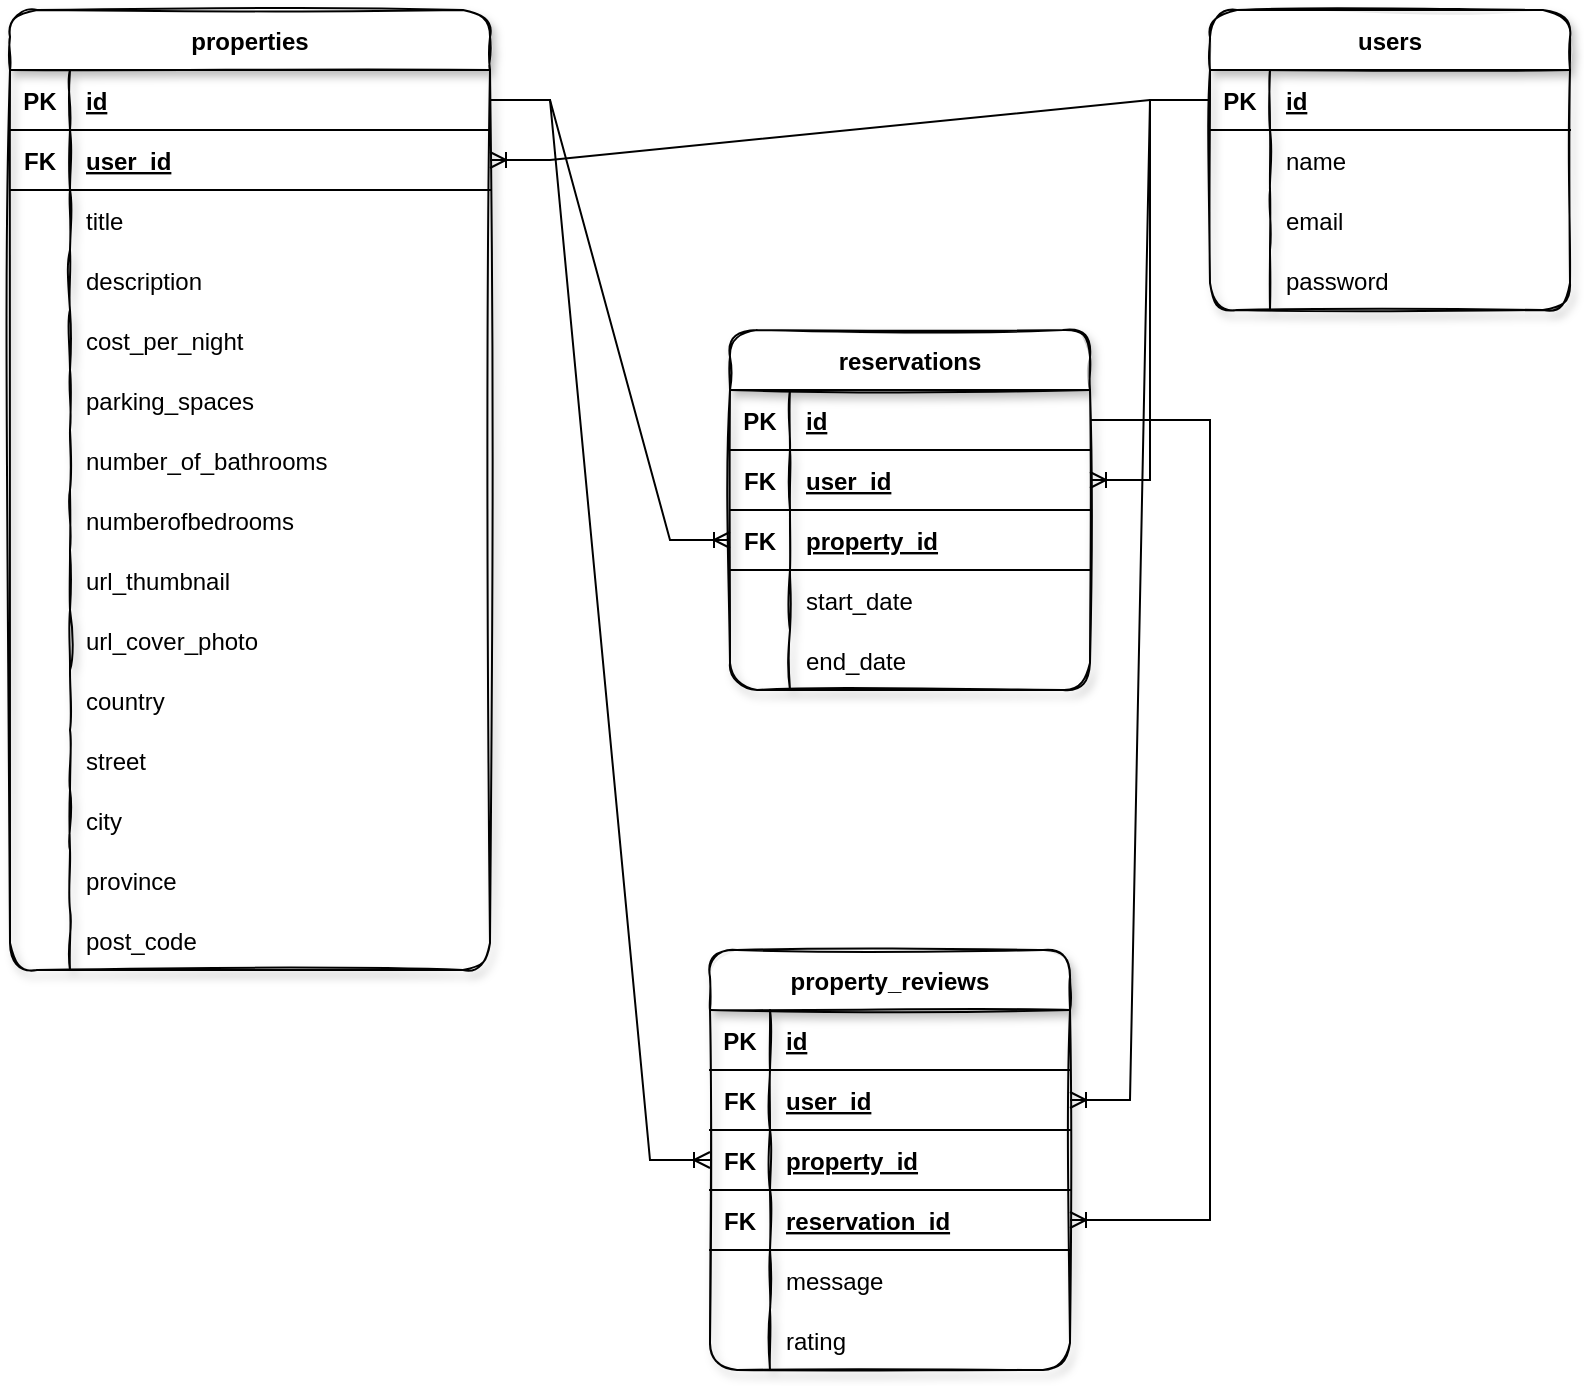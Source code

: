 <mxfile version="20.2.6" type="github"><diagram id="g6B705QSmiGFGT6_tdBn" name="Page-1"><mxGraphModel dx="1352" dy="1101" grid="1" gridSize="10" guides="1" tooltips="1" connect="1" arrows="1" fold="1" page="1" pageScale="1" pageWidth="850" pageHeight="1100" math="0" shadow="0"><root><mxCell id="0"/><mxCell id="1" parent="0"/><mxCell id="joi5wV33KqvpLV9Ipuve-1" value="users" style="shape=table;startSize=30;container=1;collapsible=1;childLayout=tableLayout;fixedRows=1;rowLines=0;fontStyle=1;align=center;resizeLast=1;shadow=1;rounded=1;sketch=1;" vertex="1" parent="1"><mxGeometry x="640" y="70" width="180" height="150" as="geometry"><mxRectangle x="40" y="70" width="70" height="30" as="alternateBounds"/></mxGeometry></mxCell><mxCell id="joi5wV33KqvpLV9Ipuve-2" value="" style="shape=tableRow;horizontal=0;startSize=0;swimlaneHead=0;swimlaneBody=0;fillColor=none;collapsible=0;dropTarget=0;points=[[0,0.5],[1,0.5]];portConstraint=eastwest;top=0;left=0;right=0;bottom=1;" vertex="1" parent="joi5wV33KqvpLV9Ipuve-1"><mxGeometry y="30" width="180" height="30" as="geometry"/></mxCell><mxCell id="joi5wV33KqvpLV9Ipuve-3" value="PK" style="shape=partialRectangle;connectable=0;fillColor=none;top=0;left=0;bottom=0;right=0;fontStyle=1;overflow=hidden;" vertex="1" parent="joi5wV33KqvpLV9Ipuve-2"><mxGeometry width="30" height="30" as="geometry"><mxRectangle width="30" height="30" as="alternateBounds"/></mxGeometry></mxCell><mxCell id="joi5wV33KqvpLV9Ipuve-4" value="id" style="shape=partialRectangle;connectable=0;fillColor=none;top=0;left=0;bottom=0;right=0;align=left;spacingLeft=6;fontStyle=5;overflow=hidden;" vertex="1" parent="joi5wV33KqvpLV9Ipuve-2"><mxGeometry x="30" width="150" height="30" as="geometry"><mxRectangle width="150" height="30" as="alternateBounds"/></mxGeometry></mxCell><mxCell id="joi5wV33KqvpLV9Ipuve-5" value="" style="shape=tableRow;horizontal=0;startSize=0;swimlaneHead=0;swimlaneBody=0;fillColor=none;collapsible=0;dropTarget=0;points=[[0,0.5],[1,0.5]];portConstraint=eastwest;top=0;left=0;right=0;bottom=0;" vertex="1" parent="joi5wV33KqvpLV9Ipuve-1"><mxGeometry y="60" width="180" height="30" as="geometry"/></mxCell><mxCell id="joi5wV33KqvpLV9Ipuve-6" value="" style="shape=partialRectangle;connectable=0;fillColor=none;top=0;left=0;bottom=0;right=0;editable=1;overflow=hidden;" vertex="1" parent="joi5wV33KqvpLV9Ipuve-5"><mxGeometry width="30" height="30" as="geometry"><mxRectangle width="30" height="30" as="alternateBounds"/></mxGeometry></mxCell><mxCell id="joi5wV33KqvpLV9Ipuve-7" value="name" style="shape=partialRectangle;connectable=0;fillColor=none;top=0;left=0;bottom=0;right=0;align=left;spacingLeft=6;overflow=hidden;" vertex="1" parent="joi5wV33KqvpLV9Ipuve-5"><mxGeometry x="30" width="150" height="30" as="geometry"><mxRectangle width="150" height="30" as="alternateBounds"/></mxGeometry></mxCell><mxCell id="joi5wV33KqvpLV9Ipuve-8" value="" style="shape=tableRow;horizontal=0;startSize=0;swimlaneHead=0;swimlaneBody=0;fillColor=none;collapsible=0;dropTarget=0;points=[[0,0.5],[1,0.5]];portConstraint=eastwest;top=0;left=0;right=0;bottom=0;" vertex="1" parent="joi5wV33KqvpLV9Ipuve-1"><mxGeometry y="90" width="180" height="30" as="geometry"/></mxCell><mxCell id="joi5wV33KqvpLV9Ipuve-9" value="" style="shape=partialRectangle;connectable=0;fillColor=none;top=0;left=0;bottom=0;right=0;editable=1;overflow=hidden;" vertex="1" parent="joi5wV33KqvpLV9Ipuve-8"><mxGeometry width="30" height="30" as="geometry"><mxRectangle width="30" height="30" as="alternateBounds"/></mxGeometry></mxCell><mxCell id="joi5wV33KqvpLV9Ipuve-10" value="email" style="shape=partialRectangle;connectable=0;fillColor=none;top=0;left=0;bottom=0;right=0;align=left;spacingLeft=6;overflow=hidden;" vertex="1" parent="joi5wV33KqvpLV9Ipuve-8"><mxGeometry x="30" width="150" height="30" as="geometry"><mxRectangle width="150" height="30" as="alternateBounds"/></mxGeometry></mxCell><mxCell id="joi5wV33KqvpLV9Ipuve-11" value="" style="shape=tableRow;horizontal=0;startSize=0;swimlaneHead=0;swimlaneBody=0;fillColor=none;collapsible=0;dropTarget=0;points=[[0,0.5],[1,0.5]];portConstraint=eastwest;top=0;left=0;right=0;bottom=0;" vertex="1" parent="joi5wV33KqvpLV9Ipuve-1"><mxGeometry y="120" width="180" height="30" as="geometry"/></mxCell><mxCell id="joi5wV33KqvpLV9Ipuve-12" value="" style="shape=partialRectangle;connectable=0;fillColor=none;top=0;left=0;bottom=0;right=0;editable=1;overflow=hidden;" vertex="1" parent="joi5wV33KqvpLV9Ipuve-11"><mxGeometry width="30" height="30" as="geometry"><mxRectangle width="30" height="30" as="alternateBounds"/></mxGeometry></mxCell><mxCell id="joi5wV33KqvpLV9Ipuve-13" value="password" style="shape=partialRectangle;connectable=0;fillColor=none;top=0;left=0;bottom=0;right=0;align=left;spacingLeft=6;overflow=hidden;" vertex="1" parent="joi5wV33KqvpLV9Ipuve-11"><mxGeometry x="30" width="150" height="30" as="geometry"><mxRectangle width="150" height="30" as="alternateBounds"/></mxGeometry></mxCell><mxCell id="joi5wV33KqvpLV9Ipuve-14" value="" style="shape=tableRow;horizontal=0;startSize=0;swimlaneHead=0;swimlaneBody=0;fillColor=none;collapsible=0;dropTarget=0;points=[[0,0.5],[1,0.5]];portConstraint=eastwest;top=0;left=0;right=0;bottom=0;" vertex="1" parent="1"><mxGeometry x="40" y="220" width="180" height="30" as="geometry"/></mxCell><mxCell id="joi5wV33KqvpLV9Ipuve-15" value="" style="shape=partialRectangle;connectable=0;fillColor=none;top=0;left=0;bottom=0;right=0;editable=1;overflow=hidden;" vertex="1" parent="joi5wV33KqvpLV9Ipuve-14"><mxGeometry width="30" height="30" as="geometry"><mxRectangle width="30" height="30" as="alternateBounds"/></mxGeometry></mxCell><mxCell id="joi5wV33KqvpLV9Ipuve-18" value="properties" style="shape=table;startSize=30;container=1;collapsible=1;childLayout=tableLayout;fixedRows=1;rowLines=0;fontStyle=1;align=center;resizeLast=1;shadow=1;rounded=1;sketch=1;" vertex="1" parent="1"><mxGeometry x="40" y="70" width="240" height="480" as="geometry"/></mxCell><mxCell id="joi5wV33KqvpLV9Ipuve-19" value="" style="shape=tableRow;horizontal=0;startSize=0;swimlaneHead=0;swimlaneBody=0;fillColor=none;collapsible=0;dropTarget=0;points=[[0,0.5],[1,0.5]];portConstraint=eastwest;top=0;left=0;right=0;bottom=1;shadow=0;" vertex="1" parent="joi5wV33KqvpLV9Ipuve-18"><mxGeometry y="30" width="240" height="30" as="geometry"/></mxCell><mxCell id="joi5wV33KqvpLV9Ipuve-20" value="PK" style="shape=partialRectangle;connectable=0;fillColor=none;top=0;left=0;bottom=0;right=0;fontStyle=1;overflow=hidden;shadow=0;" vertex="1" parent="joi5wV33KqvpLV9Ipuve-19"><mxGeometry width="30" height="30" as="geometry"><mxRectangle width="30" height="30" as="alternateBounds"/></mxGeometry></mxCell><mxCell id="joi5wV33KqvpLV9Ipuve-21" value="id" style="shape=partialRectangle;connectable=0;fillColor=none;top=0;left=0;bottom=0;right=0;align=left;spacingLeft=6;fontStyle=5;overflow=hidden;shadow=0;" vertex="1" parent="joi5wV33KqvpLV9Ipuve-19"><mxGeometry x="30" width="210" height="30" as="geometry"><mxRectangle width="210" height="30" as="alternateBounds"/></mxGeometry></mxCell><mxCell id="joi5wV33KqvpLV9Ipuve-168" value="" style="shape=tableRow;horizontal=0;startSize=0;swimlaneHead=0;swimlaneBody=0;fillColor=none;collapsible=0;dropTarget=0;points=[[0,0.5],[1,0.5]];portConstraint=eastwest;top=0;left=0;right=0;bottom=1;shadow=0;" vertex="1" parent="joi5wV33KqvpLV9Ipuve-18"><mxGeometry y="60" width="240" height="30" as="geometry"/></mxCell><mxCell id="joi5wV33KqvpLV9Ipuve-169" value="FK" style="shape=partialRectangle;connectable=0;fillColor=none;top=0;left=0;bottom=0;right=0;fontStyle=1;overflow=hidden;shadow=0;" vertex="1" parent="joi5wV33KqvpLV9Ipuve-168"><mxGeometry width="30" height="30" as="geometry"><mxRectangle width="30" height="30" as="alternateBounds"/></mxGeometry></mxCell><mxCell id="joi5wV33KqvpLV9Ipuve-170" value="user_id" style="shape=partialRectangle;connectable=0;fillColor=none;top=0;left=0;bottom=0;right=0;align=left;spacingLeft=6;fontStyle=5;overflow=hidden;shadow=0;" vertex="1" parent="joi5wV33KqvpLV9Ipuve-168"><mxGeometry x="30" width="210" height="30" as="geometry"><mxRectangle width="210" height="30" as="alternateBounds"/></mxGeometry></mxCell><mxCell id="joi5wV33KqvpLV9Ipuve-22" value="" style="shape=tableRow;horizontal=0;startSize=0;swimlaneHead=0;swimlaneBody=0;fillColor=none;collapsible=0;dropTarget=0;points=[[0,0.5],[1,0.5]];portConstraint=eastwest;top=0;left=0;right=0;bottom=0;shadow=0;" vertex="1" parent="joi5wV33KqvpLV9Ipuve-18"><mxGeometry y="90" width="240" height="30" as="geometry"/></mxCell><mxCell id="joi5wV33KqvpLV9Ipuve-23" value="" style="shape=partialRectangle;connectable=0;fillColor=none;top=0;left=0;bottom=0;right=0;editable=1;overflow=hidden;shadow=0;" vertex="1" parent="joi5wV33KqvpLV9Ipuve-22"><mxGeometry width="30" height="30" as="geometry"><mxRectangle width="30" height="30" as="alternateBounds"/></mxGeometry></mxCell><mxCell id="joi5wV33KqvpLV9Ipuve-24" value="title" style="shape=partialRectangle;connectable=0;fillColor=none;top=0;left=0;bottom=0;right=0;align=left;spacingLeft=6;overflow=hidden;shadow=0;" vertex="1" parent="joi5wV33KqvpLV9Ipuve-22"><mxGeometry x="30" width="210" height="30" as="geometry"><mxRectangle width="210" height="30" as="alternateBounds"/></mxGeometry></mxCell><mxCell id="joi5wV33KqvpLV9Ipuve-25" value="" style="shape=tableRow;horizontal=0;startSize=0;swimlaneHead=0;swimlaneBody=0;fillColor=none;collapsible=0;dropTarget=0;points=[[0,0.5],[1,0.5]];portConstraint=eastwest;top=0;left=0;right=0;bottom=0;shadow=0;" vertex="1" parent="joi5wV33KqvpLV9Ipuve-18"><mxGeometry y="120" width="240" height="30" as="geometry"/></mxCell><mxCell id="joi5wV33KqvpLV9Ipuve-26" value="" style="shape=partialRectangle;connectable=0;fillColor=none;top=0;left=0;bottom=0;right=0;editable=1;overflow=hidden;shadow=0;" vertex="1" parent="joi5wV33KqvpLV9Ipuve-25"><mxGeometry width="30" height="30" as="geometry"><mxRectangle width="30" height="30" as="alternateBounds"/></mxGeometry></mxCell><mxCell id="joi5wV33KqvpLV9Ipuve-27" value="description" style="shape=partialRectangle;connectable=0;fillColor=none;top=0;left=0;bottom=0;right=0;align=left;spacingLeft=6;overflow=hidden;shadow=0;" vertex="1" parent="joi5wV33KqvpLV9Ipuve-25"><mxGeometry x="30" width="210" height="30" as="geometry"><mxRectangle width="210" height="30" as="alternateBounds"/></mxGeometry></mxCell><mxCell id="joi5wV33KqvpLV9Ipuve-28" value="" style="shape=tableRow;horizontal=0;startSize=0;swimlaneHead=0;swimlaneBody=0;fillColor=none;collapsible=0;dropTarget=0;points=[[0,0.5],[1,0.5]];portConstraint=eastwest;top=0;left=0;right=0;bottom=0;shadow=0;" vertex="1" parent="joi5wV33KqvpLV9Ipuve-18"><mxGeometry y="150" width="240" height="30" as="geometry"/></mxCell><mxCell id="joi5wV33KqvpLV9Ipuve-29" value="" style="shape=partialRectangle;connectable=0;fillColor=none;top=0;left=0;bottom=0;right=0;editable=1;overflow=hidden;shadow=0;" vertex="1" parent="joi5wV33KqvpLV9Ipuve-28"><mxGeometry width="30" height="30" as="geometry"><mxRectangle width="30" height="30" as="alternateBounds"/></mxGeometry></mxCell><mxCell id="joi5wV33KqvpLV9Ipuve-30" value="cost_per_night" style="shape=partialRectangle;connectable=0;fillColor=none;top=0;left=0;bottom=0;right=0;align=left;spacingLeft=6;overflow=hidden;shadow=0;" vertex="1" parent="joi5wV33KqvpLV9Ipuve-28"><mxGeometry x="30" width="210" height="30" as="geometry"><mxRectangle width="210" height="30" as="alternateBounds"/></mxGeometry></mxCell><mxCell id="joi5wV33KqvpLV9Ipuve-92" value="" style="shape=tableRow;horizontal=0;startSize=0;swimlaneHead=0;swimlaneBody=0;fillColor=none;collapsible=0;dropTarget=0;points=[[0,0.5],[1,0.5]];portConstraint=eastwest;top=0;left=0;right=0;bottom=0;shadow=0;" vertex="1" parent="joi5wV33KqvpLV9Ipuve-18"><mxGeometry y="180" width="240" height="30" as="geometry"/></mxCell><mxCell id="joi5wV33KqvpLV9Ipuve-93" value="" style="shape=partialRectangle;connectable=0;fillColor=none;top=0;left=0;bottom=0;right=0;editable=1;overflow=hidden;shadow=0;" vertex="1" parent="joi5wV33KqvpLV9Ipuve-92"><mxGeometry width="30" height="30" as="geometry"><mxRectangle width="30" height="30" as="alternateBounds"/></mxGeometry></mxCell><mxCell id="joi5wV33KqvpLV9Ipuve-94" value="parking_spaces" style="shape=partialRectangle;connectable=0;fillColor=none;top=0;left=0;bottom=0;right=0;align=left;spacingLeft=6;overflow=hidden;shadow=0;" vertex="1" parent="joi5wV33KqvpLV9Ipuve-92"><mxGeometry x="30" width="210" height="30" as="geometry"><mxRectangle width="210" height="30" as="alternateBounds"/></mxGeometry></mxCell><mxCell id="joi5wV33KqvpLV9Ipuve-95" value="" style="shape=tableRow;horizontal=0;startSize=0;swimlaneHead=0;swimlaneBody=0;fillColor=none;collapsible=0;dropTarget=0;points=[[0,0.5],[1,0.5]];portConstraint=eastwest;top=0;left=0;right=0;bottom=0;shadow=0;" vertex="1" parent="joi5wV33KqvpLV9Ipuve-18"><mxGeometry y="210" width="240" height="30" as="geometry"/></mxCell><mxCell id="joi5wV33KqvpLV9Ipuve-96" value="" style="shape=partialRectangle;connectable=0;fillColor=none;top=0;left=0;bottom=0;right=0;editable=1;overflow=hidden;shadow=0;" vertex="1" parent="joi5wV33KqvpLV9Ipuve-95"><mxGeometry width="30" height="30" as="geometry"><mxRectangle width="30" height="30" as="alternateBounds"/></mxGeometry></mxCell><mxCell id="joi5wV33KqvpLV9Ipuve-97" value="number_of_bathrooms" style="shape=partialRectangle;connectable=0;fillColor=none;top=0;left=0;bottom=0;right=0;align=left;spacingLeft=6;overflow=hidden;shadow=0;" vertex="1" parent="joi5wV33KqvpLV9Ipuve-95"><mxGeometry x="30" width="210" height="30" as="geometry"><mxRectangle width="210" height="30" as="alternateBounds"/></mxGeometry></mxCell><mxCell id="joi5wV33KqvpLV9Ipuve-98" value="" style="shape=tableRow;horizontal=0;startSize=0;swimlaneHead=0;swimlaneBody=0;fillColor=none;collapsible=0;dropTarget=0;points=[[0,0.5],[1,0.5]];portConstraint=eastwest;top=0;left=0;right=0;bottom=0;shadow=0;" vertex="1" parent="joi5wV33KqvpLV9Ipuve-18"><mxGeometry y="240" width="240" height="30" as="geometry"/></mxCell><mxCell id="joi5wV33KqvpLV9Ipuve-99" value="" style="shape=partialRectangle;connectable=0;fillColor=none;top=0;left=0;bottom=0;right=0;editable=1;overflow=hidden;shadow=0;" vertex="1" parent="joi5wV33KqvpLV9Ipuve-98"><mxGeometry width="30" height="30" as="geometry"><mxRectangle width="30" height="30" as="alternateBounds"/></mxGeometry></mxCell><mxCell id="joi5wV33KqvpLV9Ipuve-100" value="numberofbedrooms" style="shape=partialRectangle;connectable=0;fillColor=none;top=0;left=0;bottom=0;right=0;align=left;spacingLeft=6;overflow=hidden;shadow=0;" vertex="1" parent="joi5wV33KqvpLV9Ipuve-98"><mxGeometry x="30" width="210" height="30" as="geometry"><mxRectangle width="210" height="30" as="alternateBounds"/></mxGeometry></mxCell><mxCell id="joi5wV33KqvpLV9Ipuve-101" value="" style="shape=tableRow;horizontal=0;startSize=0;swimlaneHead=0;swimlaneBody=0;fillColor=none;collapsible=0;dropTarget=0;points=[[0,0.5],[1,0.5]];portConstraint=eastwest;top=0;left=0;right=0;bottom=0;shadow=0;" vertex="1" parent="joi5wV33KqvpLV9Ipuve-18"><mxGeometry y="270" width="240" height="30" as="geometry"/></mxCell><mxCell id="joi5wV33KqvpLV9Ipuve-102" value="" style="shape=partialRectangle;connectable=0;fillColor=none;top=0;left=0;bottom=0;right=0;editable=1;overflow=hidden;shadow=0;" vertex="1" parent="joi5wV33KqvpLV9Ipuve-101"><mxGeometry width="30" height="30" as="geometry"><mxRectangle width="30" height="30" as="alternateBounds"/></mxGeometry></mxCell><mxCell id="joi5wV33KqvpLV9Ipuve-103" value="url_thumbnail" style="shape=partialRectangle;connectable=0;fillColor=none;top=0;left=0;bottom=0;right=0;align=left;spacingLeft=6;overflow=hidden;shadow=0;" vertex="1" parent="joi5wV33KqvpLV9Ipuve-101"><mxGeometry x="30" width="210" height="30" as="geometry"><mxRectangle width="210" height="30" as="alternateBounds"/></mxGeometry></mxCell><mxCell id="joi5wV33KqvpLV9Ipuve-104" value="" style="shape=tableRow;horizontal=0;startSize=0;swimlaneHead=0;swimlaneBody=0;fillColor=none;collapsible=0;dropTarget=0;points=[[0,0.5],[1,0.5]];portConstraint=eastwest;top=0;left=0;right=0;bottom=0;shadow=0;" vertex="1" parent="joi5wV33KqvpLV9Ipuve-18"><mxGeometry y="300" width="240" height="30" as="geometry"/></mxCell><mxCell id="joi5wV33KqvpLV9Ipuve-105" value="" style="shape=partialRectangle;connectable=0;fillColor=none;top=0;left=0;bottom=0;right=0;editable=1;overflow=hidden;shadow=0;" vertex="1" parent="joi5wV33KqvpLV9Ipuve-104"><mxGeometry width="30" height="30" as="geometry"><mxRectangle width="30" height="30" as="alternateBounds"/></mxGeometry></mxCell><mxCell id="joi5wV33KqvpLV9Ipuve-106" value="url_cover_photo" style="shape=partialRectangle;connectable=0;fillColor=none;top=0;left=0;bottom=0;right=0;align=left;spacingLeft=6;overflow=hidden;shadow=0;" vertex="1" parent="joi5wV33KqvpLV9Ipuve-104"><mxGeometry x="30" width="210" height="30" as="geometry"><mxRectangle width="210" height="30" as="alternateBounds"/></mxGeometry></mxCell><mxCell id="joi5wV33KqvpLV9Ipuve-137" value="" style="shape=tableRow;horizontal=0;startSize=0;swimlaneHead=0;swimlaneBody=0;fillColor=none;collapsible=0;dropTarget=0;points=[[0,0.5],[1,0.5]];portConstraint=eastwest;top=0;left=0;right=0;bottom=0;shadow=0;" vertex="1" parent="joi5wV33KqvpLV9Ipuve-18"><mxGeometry y="330" width="240" height="30" as="geometry"/></mxCell><mxCell id="joi5wV33KqvpLV9Ipuve-138" value="" style="shape=partialRectangle;connectable=0;fillColor=none;top=0;left=0;bottom=0;right=0;editable=1;overflow=hidden;shadow=0;" vertex="1" parent="joi5wV33KqvpLV9Ipuve-137"><mxGeometry width="30" height="30" as="geometry"><mxRectangle width="30" height="30" as="alternateBounds"/></mxGeometry></mxCell><mxCell id="joi5wV33KqvpLV9Ipuve-139" value="country" style="shape=partialRectangle;connectable=0;fillColor=none;top=0;left=0;bottom=0;right=0;align=left;spacingLeft=6;overflow=hidden;shadow=0;" vertex="1" parent="joi5wV33KqvpLV9Ipuve-137"><mxGeometry x="30" width="210" height="30" as="geometry"><mxRectangle width="210" height="30" as="alternateBounds"/></mxGeometry></mxCell><mxCell id="joi5wV33KqvpLV9Ipuve-140" value="" style="shape=tableRow;horizontal=0;startSize=0;swimlaneHead=0;swimlaneBody=0;fillColor=none;collapsible=0;dropTarget=0;points=[[0,0.5],[1,0.5]];portConstraint=eastwest;top=0;left=0;right=0;bottom=0;shadow=0;" vertex="1" parent="joi5wV33KqvpLV9Ipuve-18"><mxGeometry y="360" width="240" height="30" as="geometry"/></mxCell><mxCell id="joi5wV33KqvpLV9Ipuve-141" value="" style="shape=partialRectangle;connectable=0;fillColor=none;top=0;left=0;bottom=0;right=0;editable=1;overflow=hidden;shadow=0;" vertex="1" parent="joi5wV33KqvpLV9Ipuve-140"><mxGeometry width="30" height="30" as="geometry"><mxRectangle width="30" height="30" as="alternateBounds"/></mxGeometry></mxCell><mxCell id="joi5wV33KqvpLV9Ipuve-142" value="street" style="shape=partialRectangle;connectable=0;fillColor=none;top=0;left=0;bottom=0;right=0;align=left;spacingLeft=6;overflow=hidden;shadow=0;" vertex="1" parent="joi5wV33KqvpLV9Ipuve-140"><mxGeometry x="30" width="210" height="30" as="geometry"><mxRectangle width="210" height="30" as="alternateBounds"/></mxGeometry></mxCell><mxCell id="joi5wV33KqvpLV9Ipuve-143" value="" style="shape=tableRow;horizontal=0;startSize=0;swimlaneHead=0;swimlaneBody=0;fillColor=none;collapsible=0;dropTarget=0;points=[[0,0.5],[1,0.5]];portConstraint=eastwest;top=0;left=0;right=0;bottom=0;shadow=0;" vertex="1" parent="joi5wV33KqvpLV9Ipuve-18"><mxGeometry y="390" width="240" height="30" as="geometry"/></mxCell><mxCell id="joi5wV33KqvpLV9Ipuve-144" value="" style="shape=partialRectangle;connectable=0;fillColor=none;top=0;left=0;bottom=0;right=0;editable=1;overflow=hidden;shadow=0;" vertex="1" parent="joi5wV33KqvpLV9Ipuve-143"><mxGeometry width="30" height="30" as="geometry"><mxRectangle width="30" height="30" as="alternateBounds"/></mxGeometry></mxCell><mxCell id="joi5wV33KqvpLV9Ipuve-145" value="city" style="shape=partialRectangle;connectable=0;fillColor=none;top=0;left=0;bottom=0;right=0;align=left;spacingLeft=6;overflow=hidden;shadow=0;" vertex="1" parent="joi5wV33KqvpLV9Ipuve-143"><mxGeometry x="30" width="210" height="30" as="geometry"><mxRectangle width="210" height="30" as="alternateBounds"/></mxGeometry></mxCell><mxCell id="joi5wV33KqvpLV9Ipuve-146" value="" style="shape=tableRow;horizontal=0;startSize=0;swimlaneHead=0;swimlaneBody=0;fillColor=none;collapsible=0;dropTarget=0;points=[[0,0.5],[1,0.5]];portConstraint=eastwest;top=0;left=0;right=0;bottom=0;shadow=0;" vertex="1" parent="joi5wV33KqvpLV9Ipuve-18"><mxGeometry y="420" width="240" height="30" as="geometry"/></mxCell><mxCell id="joi5wV33KqvpLV9Ipuve-147" value="" style="shape=partialRectangle;connectable=0;fillColor=none;top=0;left=0;bottom=0;right=0;editable=1;overflow=hidden;shadow=0;" vertex="1" parent="joi5wV33KqvpLV9Ipuve-146"><mxGeometry width="30" height="30" as="geometry"><mxRectangle width="30" height="30" as="alternateBounds"/></mxGeometry></mxCell><mxCell id="joi5wV33KqvpLV9Ipuve-148" value="province" style="shape=partialRectangle;connectable=0;fillColor=none;top=0;left=0;bottom=0;right=0;align=left;spacingLeft=6;overflow=hidden;shadow=0;" vertex="1" parent="joi5wV33KqvpLV9Ipuve-146"><mxGeometry x="30" width="210" height="30" as="geometry"><mxRectangle width="210" height="30" as="alternateBounds"/></mxGeometry></mxCell><mxCell id="joi5wV33KqvpLV9Ipuve-149" value="" style="shape=tableRow;horizontal=0;startSize=0;swimlaneHead=0;swimlaneBody=0;fillColor=none;collapsible=0;dropTarget=0;points=[[0,0.5],[1,0.5]];portConstraint=eastwest;top=0;left=0;right=0;bottom=0;shadow=0;" vertex="1" parent="joi5wV33KqvpLV9Ipuve-18"><mxGeometry y="450" width="240" height="30" as="geometry"/></mxCell><mxCell id="joi5wV33KqvpLV9Ipuve-150" value="" style="shape=partialRectangle;connectable=0;fillColor=none;top=0;left=0;bottom=0;right=0;editable=1;overflow=hidden;shadow=0;" vertex="1" parent="joi5wV33KqvpLV9Ipuve-149"><mxGeometry width="30" height="30" as="geometry"><mxRectangle width="30" height="30" as="alternateBounds"/></mxGeometry></mxCell><mxCell id="joi5wV33KqvpLV9Ipuve-151" value="post_code" style="shape=partialRectangle;connectable=0;fillColor=none;top=0;left=0;bottom=0;right=0;align=left;spacingLeft=6;overflow=hidden;shadow=0;" vertex="1" parent="joi5wV33KqvpLV9Ipuve-149"><mxGeometry x="30" width="210" height="30" as="geometry"><mxRectangle width="210" height="30" as="alternateBounds"/></mxGeometry></mxCell><mxCell id="joi5wV33KqvpLV9Ipuve-32" value="" style="shape=partialRectangle;connectable=0;fillColor=none;top=0;left=0;bottom=0;right=0;align=left;spacingLeft=6;overflow=hidden;shadow=0;" vertex="1" parent="1"><mxGeometry x="300" y="660" width="150" height="30" as="geometry"><mxRectangle width="150" height="30" as="alternateBounds"/></mxGeometry></mxCell><mxCell id="joi5wV33KqvpLV9Ipuve-50" value="" style="shape=partialRectangle;connectable=0;fillColor=none;top=0;left=0;bottom=0;right=0;align=left;spacingLeft=6;overflow=hidden;shadow=0;" vertex="1" parent="1"><mxGeometry x="380" y="710" width="150" height="30" as="geometry"><mxRectangle width="150" height="30" as="alternateBounds"/></mxGeometry></mxCell><mxCell id="joi5wV33KqvpLV9Ipuve-56" value="" style="shape=partialRectangle;connectable=0;fillColor=none;top=0;left=0;bottom=0;right=0;align=left;spacingLeft=6;overflow=hidden;shadow=0;" vertex="1" parent="1"><mxGeometry x="70" y="700" width="150" height="30" as="geometry"><mxRectangle width="150" height="30" as="alternateBounds"/></mxGeometry></mxCell><mxCell id="joi5wV33KqvpLV9Ipuve-155" value="reservations" style="shape=table;startSize=30;container=1;collapsible=1;childLayout=tableLayout;fixedRows=1;rowLines=0;fontStyle=1;align=center;resizeLast=1;rounded=1;shadow=1;sketch=1;strokeColor=default;strokeWidth=1;gradientColor=none;" vertex="1" parent="1"><mxGeometry x="400" y="230" width="180" height="180" as="geometry"/></mxCell><mxCell id="joi5wV33KqvpLV9Ipuve-156" value="" style="shape=tableRow;horizontal=0;startSize=0;swimlaneHead=0;swimlaneBody=0;fillColor=none;collapsible=0;dropTarget=0;points=[[0,0.5],[1,0.5]];portConstraint=eastwest;top=0;left=0;right=0;bottom=1;rounded=0;shadow=0;sketch=0;strokeColor=default;strokeWidth=1;" vertex="1" parent="joi5wV33KqvpLV9Ipuve-155"><mxGeometry y="30" width="180" height="30" as="geometry"/></mxCell><mxCell id="joi5wV33KqvpLV9Ipuve-157" value="PK" style="shape=partialRectangle;connectable=0;fillColor=none;top=0;left=0;bottom=0;right=0;fontStyle=1;overflow=hidden;rounded=0;shadow=0;sketch=0;strokeColor=default;strokeWidth=1;" vertex="1" parent="joi5wV33KqvpLV9Ipuve-156"><mxGeometry width="30" height="30" as="geometry"><mxRectangle width="30" height="30" as="alternateBounds"/></mxGeometry></mxCell><mxCell id="joi5wV33KqvpLV9Ipuve-158" value="id" style="shape=partialRectangle;connectable=0;fillColor=none;top=0;left=0;bottom=0;right=0;align=left;spacingLeft=6;fontStyle=5;overflow=hidden;rounded=0;shadow=0;sketch=0;strokeColor=default;strokeWidth=1;" vertex="1" parent="joi5wV33KqvpLV9Ipuve-156"><mxGeometry x="30" width="150" height="30" as="geometry"><mxRectangle width="150" height="30" as="alternateBounds"/></mxGeometry></mxCell><mxCell id="joi5wV33KqvpLV9Ipuve-171" value="" style="shape=tableRow;horizontal=0;startSize=0;swimlaneHead=0;swimlaneBody=0;fillColor=none;collapsible=0;dropTarget=0;points=[[0,0.5],[1,0.5]];portConstraint=eastwest;top=0;left=0;right=0;bottom=1;rounded=0;shadow=0;sketch=0;strokeColor=default;strokeWidth=1;" vertex="1" parent="joi5wV33KqvpLV9Ipuve-155"><mxGeometry y="60" width="180" height="30" as="geometry"/></mxCell><mxCell id="joi5wV33KqvpLV9Ipuve-172" value="FK" style="shape=partialRectangle;connectable=0;fillColor=none;top=0;left=0;bottom=0;right=0;fontStyle=1;overflow=hidden;rounded=0;shadow=0;sketch=0;strokeColor=default;strokeWidth=1;" vertex="1" parent="joi5wV33KqvpLV9Ipuve-171"><mxGeometry width="30" height="30" as="geometry"><mxRectangle width="30" height="30" as="alternateBounds"/></mxGeometry></mxCell><mxCell id="joi5wV33KqvpLV9Ipuve-173" value="user_id" style="shape=partialRectangle;connectable=0;fillColor=none;top=0;left=0;bottom=0;right=0;align=left;spacingLeft=6;fontStyle=5;overflow=hidden;rounded=0;shadow=0;sketch=0;strokeColor=default;strokeWidth=1;" vertex="1" parent="joi5wV33KqvpLV9Ipuve-171"><mxGeometry x="30" width="150" height="30" as="geometry"><mxRectangle width="150" height="30" as="alternateBounds"/></mxGeometry></mxCell><mxCell id="joi5wV33KqvpLV9Ipuve-174" value="" style="shape=tableRow;horizontal=0;startSize=0;swimlaneHead=0;swimlaneBody=0;fillColor=none;collapsible=0;dropTarget=0;points=[[0,0.5],[1,0.5]];portConstraint=eastwest;top=0;left=0;right=0;bottom=1;rounded=0;shadow=0;sketch=0;strokeColor=default;strokeWidth=1;" vertex="1" parent="joi5wV33KqvpLV9Ipuve-155"><mxGeometry y="90" width="180" height="30" as="geometry"/></mxCell><mxCell id="joi5wV33KqvpLV9Ipuve-175" value="FK" style="shape=partialRectangle;connectable=0;fillColor=none;top=0;left=0;bottom=0;right=0;fontStyle=1;overflow=hidden;rounded=0;shadow=0;sketch=0;strokeColor=default;strokeWidth=1;" vertex="1" parent="joi5wV33KqvpLV9Ipuve-174"><mxGeometry width="30" height="30" as="geometry"><mxRectangle width="30" height="30" as="alternateBounds"/></mxGeometry></mxCell><mxCell id="joi5wV33KqvpLV9Ipuve-176" value="property_id" style="shape=partialRectangle;connectable=0;fillColor=none;top=0;left=0;bottom=0;right=0;align=left;spacingLeft=6;fontStyle=5;overflow=hidden;rounded=0;shadow=0;sketch=0;strokeColor=default;strokeWidth=1;" vertex="1" parent="joi5wV33KqvpLV9Ipuve-174"><mxGeometry x="30" width="150" height="30" as="geometry"><mxRectangle width="150" height="30" as="alternateBounds"/></mxGeometry></mxCell><mxCell id="joi5wV33KqvpLV9Ipuve-159" value="" style="shape=tableRow;horizontal=0;startSize=0;swimlaneHead=0;swimlaneBody=0;fillColor=none;collapsible=0;dropTarget=0;points=[[0,0.5],[1,0.5]];portConstraint=eastwest;top=0;left=0;right=0;bottom=0;rounded=0;shadow=0;sketch=0;strokeColor=default;strokeWidth=1;" vertex="1" parent="joi5wV33KqvpLV9Ipuve-155"><mxGeometry y="120" width="180" height="30" as="geometry"/></mxCell><mxCell id="joi5wV33KqvpLV9Ipuve-160" value="" style="shape=partialRectangle;connectable=0;fillColor=none;top=0;left=0;bottom=0;right=0;editable=1;overflow=hidden;rounded=0;shadow=0;sketch=0;strokeColor=default;strokeWidth=1;" vertex="1" parent="joi5wV33KqvpLV9Ipuve-159"><mxGeometry width="30" height="30" as="geometry"><mxRectangle width="30" height="30" as="alternateBounds"/></mxGeometry></mxCell><mxCell id="joi5wV33KqvpLV9Ipuve-161" value="start_date" style="shape=partialRectangle;connectable=0;fillColor=none;top=0;left=0;bottom=0;right=0;align=left;spacingLeft=6;overflow=hidden;rounded=0;shadow=0;sketch=0;strokeColor=default;strokeWidth=1;" vertex="1" parent="joi5wV33KqvpLV9Ipuve-159"><mxGeometry x="30" width="150" height="30" as="geometry"><mxRectangle width="150" height="30" as="alternateBounds"/></mxGeometry></mxCell><mxCell id="joi5wV33KqvpLV9Ipuve-162" value="" style="shape=tableRow;horizontal=0;startSize=0;swimlaneHead=0;swimlaneBody=0;fillColor=none;collapsible=0;dropTarget=0;points=[[0,0.5],[1,0.5]];portConstraint=eastwest;top=0;left=0;right=0;bottom=0;rounded=0;shadow=0;sketch=0;strokeColor=default;strokeWidth=1;" vertex="1" parent="joi5wV33KqvpLV9Ipuve-155"><mxGeometry y="150" width="180" height="30" as="geometry"/></mxCell><mxCell id="joi5wV33KqvpLV9Ipuve-163" value="" style="shape=partialRectangle;connectable=0;fillColor=none;top=0;left=0;bottom=0;right=0;editable=1;overflow=hidden;rounded=0;shadow=0;sketch=0;strokeColor=default;strokeWidth=1;" vertex="1" parent="joi5wV33KqvpLV9Ipuve-162"><mxGeometry width="30" height="30" as="geometry"><mxRectangle width="30" height="30" as="alternateBounds"/></mxGeometry></mxCell><mxCell id="joi5wV33KqvpLV9Ipuve-164" value="end_date" style="shape=partialRectangle;connectable=0;fillColor=none;top=0;left=0;bottom=0;right=0;align=left;spacingLeft=6;overflow=hidden;rounded=0;shadow=0;sketch=0;strokeColor=default;strokeWidth=1;" vertex="1" parent="joi5wV33KqvpLV9Ipuve-162"><mxGeometry x="30" width="150" height="30" as="geometry"><mxRectangle width="150" height="30" as="alternateBounds"/></mxGeometry></mxCell><mxCell id="joi5wV33KqvpLV9Ipuve-177" value="property_reviews" style="shape=table;startSize=30;container=1;collapsible=1;childLayout=tableLayout;fixedRows=1;rowLines=0;fontStyle=1;align=center;resizeLast=1;rounded=1;shadow=1;sketch=1;strokeColor=default;strokeWidth=1;gradientColor=none;" vertex="1" parent="1"><mxGeometry x="390" y="540" width="180" height="210" as="geometry"/></mxCell><mxCell id="joi5wV33KqvpLV9Ipuve-178" value="" style="shape=tableRow;horizontal=0;startSize=0;swimlaneHead=0;swimlaneBody=0;fillColor=none;collapsible=0;dropTarget=0;points=[[0,0.5],[1,0.5]];portConstraint=eastwest;top=0;left=0;right=0;bottom=1;rounded=0;shadow=0;sketch=0;strokeColor=default;strokeWidth=1;" vertex="1" parent="joi5wV33KqvpLV9Ipuve-177"><mxGeometry y="30" width="180" height="30" as="geometry"/></mxCell><mxCell id="joi5wV33KqvpLV9Ipuve-179" value="PK" style="shape=partialRectangle;connectable=0;fillColor=none;top=0;left=0;bottom=0;right=0;fontStyle=1;overflow=hidden;rounded=0;shadow=0;sketch=0;strokeColor=default;strokeWidth=1;" vertex="1" parent="joi5wV33KqvpLV9Ipuve-178"><mxGeometry width="30" height="30" as="geometry"><mxRectangle width="30" height="30" as="alternateBounds"/></mxGeometry></mxCell><mxCell id="joi5wV33KqvpLV9Ipuve-180" value="id" style="shape=partialRectangle;connectable=0;fillColor=none;top=0;left=0;bottom=0;right=0;align=left;spacingLeft=6;fontStyle=5;overflow=hidden;rounded=0;shadow=0;sketch=0;strokeColor=default;strokeWidth=1;" vertex="1" parent="joi5wV33KqvpLV9Ipuve-178"><mxGeometry x="30" width="150" height="30" as="geometry"><mxRectangle width="150" height="30" as="alternateBounds"/></mxGeometry></mxCell><mxCell id="joi5wV33KqvpLV9Ipuve-190" value="" style="shape=tableRow;horizontal=0;startSize=0;swimlaneHead=0;swimlaneBody=0;fillColor=none;collapsible=0;dropTarget=0;points=[[0,0.5],[1,0.5]];portConstraint=eastwest;top=0;left=0;right=0;bottom=1;rounded=0;shadow=0;sketch=0;strokeColor=default;strokeWidth=1;" vertex="1" parent="joi5wV33KqvpLV9Ipuve-177"><mxGeometry y="60" width="180" height="30" as="geometry"/></mxCell><mxCell id="joi5wV33KqvpLV9Ipuve-191" value="FK" style="shape=partialRectangle;connectable=0;fillColor=none;top=0;left=0;bottom=0;right=0;fontStyle=1;overflow=hidden;rounded=0;shadow=0;sketch=0;strokeColor=default;strokeWidth=1;" vertex="1" parent="joi5wV33KqvpLV9Ipuve-190"><mxGeometry width="30" height="30" as="geometry"><mxRectangle width="30" height="30" as="alternateBounds"/></mxGeometry></mxCell><mxCell id="joi5wV33KqvpLV9Ipuve-192" value="user_id" style="shape=partialRectangle;connectable=0;fillColor=none;top=0;left=0;bottom=0;right=0;align=left;spacingLeft=6;fontStyle=5;overflow=hidden;rounded=0;shadow=0;sketch=0;strokeColor=default;strokeWidth=1;" vertex="1" parent="joi5wV33KqvpLV9Ipuve-190"><mxGeometry x="30" width="150" height="30" as="geometry"><mxRectangle width="150" height="30" as="alternateBounds"/></mxGeometry></mxCell><mxCell id="joi5wV33KqvpLV9Ipuve-193" value="" style="shape=tableRow;horizontal=0;startSize=0;swimlaneHead=0;swimlaneBody=0;fillColor=none;collapsible=0;dropTarget=0;points=[[0,0.5],[1,0.5]];portConstraint=eastwest;top=0;left=0;right=0;bottom=1;rounded=0;shadow=0;sketch=0;strokeColor=default;strokeWidth=1;" vertex="1" parent="joi5wV33KqvpLV9Ipuve-177"><mxGeometry y="90" width="180" height="30" as="geometry"/></mxCell><mxCell id="joi5wV33KqvpLV9Ipuve-194" value="FK" style="shape=partialRectangle;connectable=0;fillColor=none;top=0;left=0;bottom=0;right=0;fontStyle=1;overflow=hidden;rounded=0;shadow=0;sketch=0;strokeColor=default;strokeWidth=1;" vertex="1" parent="joi5wV33KqvpLV9Ipuve-193"><mxGeometry width="30" height="30" as="geometry"><mxRectangle width="30" height="30" as="alternateBounds"/></mxGeometry></mxCell><mxCell id="joi5wV33KqvpLV9Ipuve-195" value="property_id" style="shape=partialRectangle;connectable=0;fillColor=none;top=0;left=0;bottom=0;right=0;align=left;spacingLeft=6;fontStyle=5;overflow=hidden;rounded=0;shadow=0;sketch=0;strokeColor=default;strokeWidth=1;" vertex="1" parent="joi5wV33KqvpLV9Ipuve-193"><mxGeometry x="30" width="150" height="30" as="geometry"><mxRectangle width="150" height="30" as="alternateBounds"/></mxGeometry></mxCell><mxCell id="joi5wV33KqvpLV9Ipuve-196" value="" style="shape=tableRow;horizontal=0;startSize=0;swimlaneHead=0;swimlaneBody=0;fillColor=none;collapsible=0;dropTarget=0;points=[[0,0.5],[1,0.5]];portConstraint=eastwest;top=0;left=0;right=0;bottom=1;rounded=0;shadow=0;sketch=0;strokeColor=default;strokeWidth=1;" vertex="1" parent="joi5wV33KqvpLV9Ipuve-177"><mxGeometry y="120" width="180" height="30" as="geometry"/></mxCell><mxCell id="joi5wV33KqvpLV9Ipuve-197" value="FK" style="shape=partialRectangle;connectable=0;fillColor=none;top=0;left=0;bottom=0;right=0;fontStyle=1;overflow=hidden;rounded=0;shadow=0;sketch=0;strokeColor=default;strokeWidth=1;" vertex="1" parent="joi5wV33KqvpLV9Ipuve-196"><mxGeometry width="30" height="30" as="geometry"><mxRectangle width="30" height="30" as="alternateBounds"/></mxGeometry></mxCell><mxCell id="joi5wV33KqvpLV9Ipuve-198" value="reservation_id" style="shape=partialRectangle;connectable=0;fillColor=none;top=0;left=0;bottom=0;right=0;align=left;spacingLeft=6;fontStyle=5;overflow=hidden;rounded=0;shadow=0;sketch=0;strokeColor=default;strokeWidth=1;" vertex="1" parent="joi5wV33KqvpLV9Ipuve-196"><mxGeometry x="30" width="150" height="30" as="geometry"><mxRectangle width="150" height="30" as="alternateBounds"/></mxGeometry></mxCell><mxCell id="joi5wV33KqvpLV9Ipuve-181" value="" style="shape=tableRow;horizontal=0;startSize=0;swimlaneHead=0;swimlaneBody=0;fillColor=none;collapsible=0;dropTarget=0;points=[[0,0.5],[1,0.5]];portConstraint=eastwest;top=0;left=0;right=0;bottom=0;rounded=0;shadow=0;sketch=0;strokeColor=default;strokeWidth=1;" vertex="1" parent="joi5wV33KqvpLV9Ipuve-177"><mxGeometry y="150" width="180" height="30" as="geometry"/></mxCell><mxCell id="joi5wV33KqvpLV9Ipuve-182" value="" style="shape=partialRectangle;connectable=0;fillColor=none;top=0;left=0;bottom=0;right=0;editable=1;overflow=hidden;rounded=0;shadow=0;sketch=0;strokeColor=default;strokeWidth=1;" vertex="1" parent="joi5wV33KqvpLV9Ipuve-181"><mxGeometry width="30" height="30" as="geometry"><mxRectangle width="30" height="30" as="alternateBounds"/></mxGeometry></mxCell><mxCell id="joi5wV33KqvpLV9Ipuve-183" value="message" style="shape=partialRectangle;connectable=0;fillColor=none;top=0;left=0;bottom=0;right=0;align=left;spacingLeft=6;overflow=hidden;rounded=0;shadow=0;sketch=0;strokeColor=default;strokeWidth=1;" vertex="1" parent="joi5wV33KqvpLV9Ipuve-181"><mxGeometry x="30" width="150" height="30" as="geometry"><mxRectangle width="150" height="30" as="alternateBounds"/></mxGeometry></mxCell><mxCell id="joi5wV33KqvpLV9Ipuve-184" value="" style="shape=tableRow;horizontal=0;startSize=0;swimlaneHead=0;swimlaneBody=0;fillColor=none;collapsible=0;dropTarget=0;points=[[0,0.5],[1,0.5]];portConstraint=eastwest;top=0;left=0;right=0;bottom=0;rounded=0;shadow=0;sketch=0;strokeColor=default;strokeWidth=1;" vertex="1" parent="joi5wV33KqvpLV9Ipuve-177"><mxGeometry y="180" width="180" height="30" as="geometry"/></mxCell><mxCell id="joi5wV33KqvpLV9Ipuve-185" value="" style="shape=partialRectangle;connectable=0;fillColor=none;top=0;left=0;bottom=0;right=0;editable=1;overflow=hidden;rounded=0;shadow=0;sketch=0;strokeColor=default;strokeWidth=1;" vertex="1" parent="joi5wV33KqvpLV9Ipuve-184"><mxGeometry width="30" height="30" as="geometry"><mxRectangle width="30" height="30" as="alternateBounds"/></mxGeometry></mxCell><mxCell id="joi5wV33KqvpLV9Ipuve-186" value="rating" style="shape=partialRectangle;connectable=0;fillColor=none;top=0;left=0;bottom=0;right=0;align=left;spacingLeft=6;overflow=hidden;rounded=0;shadow=0;sketch=0;strokeColor=default;strokeWidth=1;" vertex="1" parent="joi5wV33KqvpLV9Ipuve-184"><mxGeometry x="30" width="150" height="30" as="geometry"><mxRectangle width="150" height="30" as="alternateBounds"/></mxGeometry></mxCell><mxCell id="joi5wV33KqvpLV9Ipuve-199" value="" style="edgeStyle=entityRelationEdgeStyle;fontSize=12;html=1;endArrow=ERoneToMany;rounded=0;exitX=0;exitY=0.5;exitDx=0;exitDy=0;entryX=1;entryY=0.5;entryDx=0;entryDy=0;" edge="1" parent="1" source="joi5wV33KqvpLV9Ipuve-2" target="joi5wV33KqvpLV9Ipuve-168"><mxGeometry width="100" height="100" relative="1" as="geometry"><mxPoint x="430" y="190" as="sourcePoint"/><mxPoint x="530" y="90" as="targetPoint"/></mxGeometry></mxCell><mxCell id="joi5wV33KqvpLV9Ipuve-200" value="" style="edgeStyle=entityRelationEdgeStyle;fontSize=12;html=1;endArrow=ERoneToMany;rounded=0;exitX=0;exitY=0.5;exitDx=0;exitDy=0;entryX=1;entryY=0.5;entryDx=0;entryDy=0;" edge="1" parent="1" source="joi5wV33KqvpLV9Ipuve-2" target="joi5wV33KqvpLV9Ipuve-171"><mxGeometry width="100" height="100" relative="1" as="geometry"><mxPoint x="500" y="280" as="sourcePoint"/><mxPoint x="600" y="180" as="targetPoint"/></mxGeometry></mxCell><mxCell id="joi5wV33KqvpLV9Ipuve-201" value="" style="edgeStyle=entityRelationEdgeStyle;fontSize=12;html=1;endArrow=ERoneToMany;rounded=0;exitX=1;exitY=0.5;exitDx=0;exitDy=0;entryX=0;entryY=0.5;entryDx=0;entryDy=0;" edge="1" parent="1" source="joi5wV33KqvpLV9Ipuve-19" target="joi5wV33KqvpLV9Ipuve-174"><mxGeometry width="100" height="100" relative="1" as="geometry"><mxPoint x="370" y="260" as="sourcePoint"/><mxPoint x="470" y="510" as="targetPoint"/></mxGeometry></mxCell><mxCell id="joi5wV33KqvpLV9Ipuve-202" value="" style="edgeStyle=entityRelationEdgeStyle;fontSize=12;html=1;endArrow=ERoneToMany;rounded=0;exitX=1;exitY=0.5;exitDx=0;exitDy=0;entryX=0;entryY=0.5;entryDx=0;entryDy=0;" edge="1" parent="1" source="joi5wV33KqvpLV9Ipuve-19" target="joi5wV33KqvpLV9Ipuve-193"><mxGeometry width="100" height="100" relative="1" as="geometry"><mxPoint x="370" y="610" as="sourcePoint"/><mxPoint x="470" y="510" as="targetPoint"/></mxGeometry></mxCell><mxCell id="joi5wV33KqvpLV9Ipuve-205" value="" style="edgeStyle=entityRelationEdgeStyle;fontSize=12;html=1;endArrow=ERoneToMany;rounded=0;exitX=0;exitY=0.5;exitDx=0;exitDy=0;entryX=1;entryY=0.5;entryDx=0;entryDy=0;" edge="1" parent="1" source="joi5wV33KqvpLV9Ipuve-2" target="joi5wV33KqvpLV9Ipuve-190"><mxGeometry width="100" height="100" relative="1" as="geometry"><mxPoint x="630" y="430" as="sourcePoint"/><mxPoint x="730" y="330" as="targetPoint"/></mxGeometry></mxCell><mxCell id="joi5wV33KqvpLV9Ipuve-207" value="" style="edgeStyle=elbowEdgeStyle;fontSize=12;html=1;endArrow=ERoneToMany;rounded=0;exitX=1;exitY=0.5;exitDx=0;exitDy=0;entryX=1;entryY=0.5;entryDx=0;entryDy=0;elbow=vertical;" edge="1" parent="1" source="joi5wV33KqvpLV9Ipuve-156" target="joi5wV33KqvpLV9Ipuve-196"><mxGeometry width="100" height="100" relative="1" as="geometry"><mxPoint x="580" y="570" as="sourcePoint"/><mxPoint x="750" y="680" as="targetPoint"/><Array as="points"><mxPoint x="640" y="470"/></Array></mxGeometry></mxCell></root></mxGraphModel></diagram></mxfile>